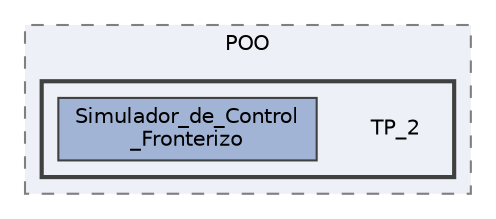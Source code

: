 digraph "C:/Users/jonam/OneDrive/Documentos/POO/TP_2"
{
 // LATEX_PDF_SIZE
  bgcolor="transparent";
  edge [fontname=Helvetica,fontsize=10,labelfontname=Helvetica,labelfontsize=10];
  node [fontname=Helvetica,fontsize=10,shape=box,height=0.2,width=0.4];
  compound=true
  subgraph clusterdir_6658659a7535f94e03be7e288c0d174f {
    graph [ bgcolor="#edf0f7", pencolor="grey50", label="POO", fontname=Helvetica,fontsize=10 style="filled,dashed", URL="dir_6658659a7535f94e03be7e288c0d174f.html",tooltip=""]
  subgraph clusterdir_a1fd13ceece4cd2611a2238e421595d4 {
    graph [ bgcolor="#edf0f7", pencolor="grey25", label="", fontname=Helvetica,fontsize=10 style="filled,bold", URL="dir_a1fd13ceece4cd2611a2238e421595d4.html",tooltip=""]
    dir_a1fd13ceece4cd2611a2238e421595d4 [shape=plaintext, label="TP_2"];
  dir_8d9c34d990afc67d1494e1465c2e1b62 [label="Simulador_de_Control\l_Fronterizo", fillcolor="#a2b4d6", color="grey25", style="filled", URL="dir_8d9c34d990afc67d1494e1465c2e1b62.html",tooltip=""];
  }
  }
}
